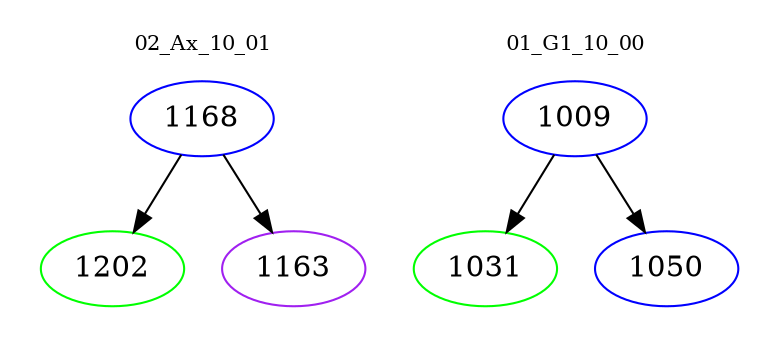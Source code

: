 digraph{
subgraph cluster_0 {
color = white
label = "02_Ax_10_01";
fontsize=10;
T0_1168 [label="1168", color="blue"]
T0_1168 -> T0_1202 [color="black"]
T0_1202 [label="1202", color="green"]
T0_1168 -> T0_1163 [color="black"]
T0_1163 [label="1163", color="purple"]
}
subgraph cluster_1 {
color = white
label = "01_G1_10_00";
fontsize=10;
T1_1009 [label="1009", color="blue"]
T1_1009 -> T1_1031 [color="black"]
T1_1031 [label="1031", color="green"]
T1_1009 -> T1_1050 [color="black"]
T1_1050 [label="1050", color="blue"]
}
}
